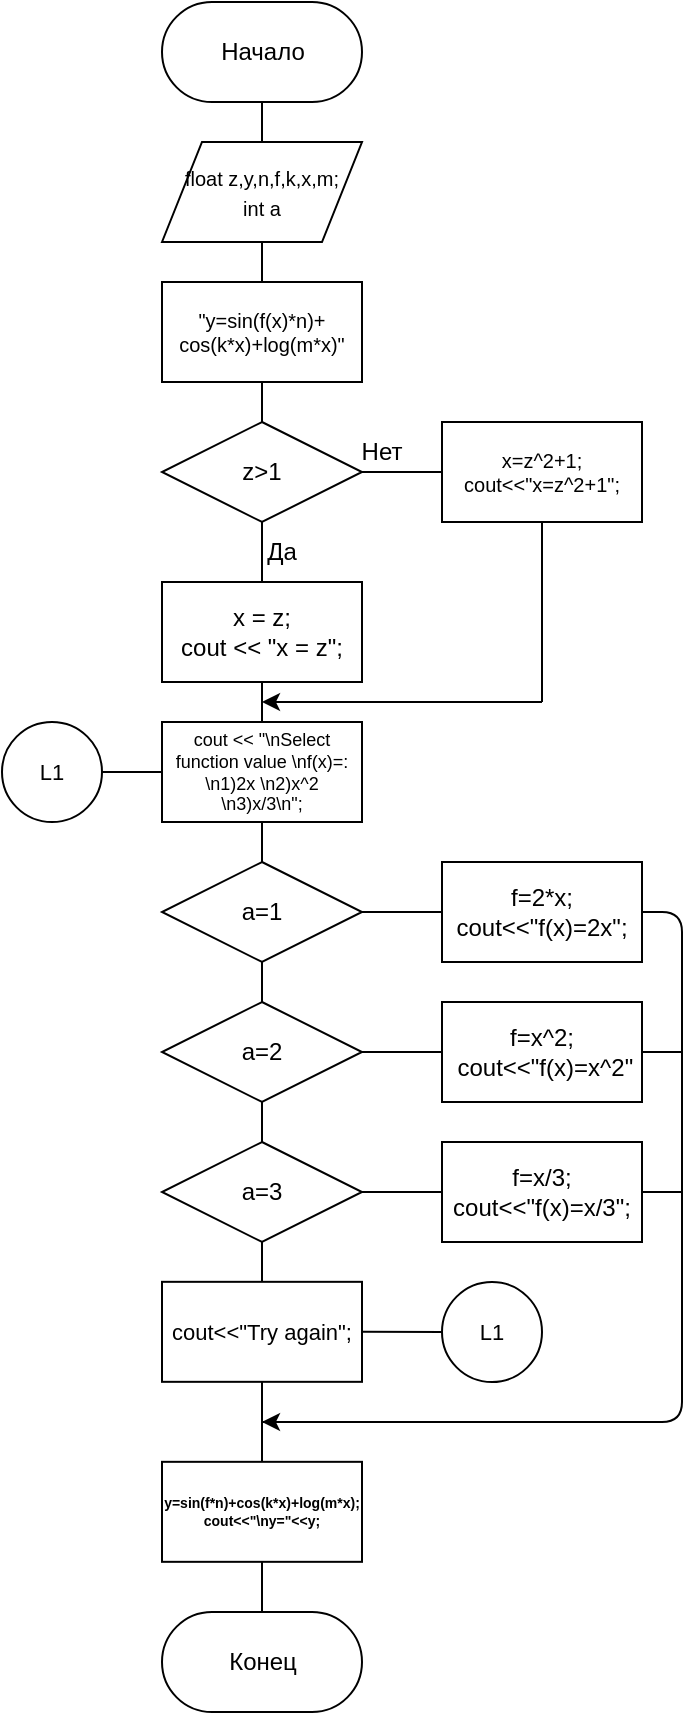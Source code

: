 <mxfile version="12.0.2" type="device" pages="1"><diagram id="5QYs3tWY1SpsX2cMu57A" name="Page-1"><mxGraphModel dx="562" dy="305" grid="1" gridSize="10" guides="1" tooltips="1" connect="1" arrows="1" fold="1" page="1" pageScale="1" pageWidth="827" pageHeight="1169" math="0" shadow="0"><root><mxCell id="0"/><mxCell id="1" parent="0"/><mxCell id="DFHufinMnsBfPSUV-Qn1-1" value="Начало" style="html=1;dashed=0;whitespace=wrap;shape=mxgraph.dfd.start" vertex="1" parent="1"><mxGeometry x="120" y="10" width="100" height="50" as="geometry"/></mxCell><mxCell id="DFHufinMnsBfPSUV-Qn1-3" value="&lt;font style=&quot;font-size: 10px&quot;&gt;float z,y,n,f,k,x,m;&lt;br&gt;int a&lt;/font&gt;" style="shape=parallelogram;perimeter=parallelogramPerimeter;whiteSpace=wrap;html=1;" vertex="1" parent="1"><mxGeometry x="120" y="80" width="100" height="50" as="geometry"/></mxCell><mxCell id="DFHufinMnsBfPSUV-Qn1-5" value="&quot;y=sin(f(x)*n)+&lt;br style=&quot;font-size: 10px;&quot;&gt;cos(k*x)+log(m*x)&quot;" style="rounded=0;whiteSpace=wrap;html=1;fontSize=10;" vertex="1" parent="1"><mxGeometry x="120" y="150" width="100" height="50" as="geometry"/></mxCell><mxCell id="DFHufinMnsBfPSUV-Qn1-8" value="" style="endArrow=none;html=1;entryX=0.5;entryY=0.5;entryDx=0;entryDy=25;entryPerimeter=0;exitX=0.5;exitY=0;exitDx=0;exitDy=0;" edge="1" parent="1" source="DFHufinMnsBfPSUV-Qn1-3" target="DFHufinMnsBfPSUV-Qn1-1"><mxGeometry width="50" height="50" relative="1" as="geometry"><mxPoint x="120" y="270" as="sourcePoint"/><mxPoint x="170" y="220" as="targetPoint"/></mxGeometry></mxCell><mxCell id="DFHufinMnsBfPSUV-Qn1-9" value="" style="endArrow=none;html=1;entryX=0.5;entryY=1;entryDx=0;entryDy=0;" edge="1" parent="1" target="DFHufinMnsBfPSUV-Qn1-3"><mxGeometry width="50" height="50" relative="1" as="geometry"><mxPoint x="170" y="150" as="sourcePoint"/><mxPoint x="170" y="220" as="targetPoint"/></mxGeometry></mxCell><mxCell id="DFHufinMnsBfPSUV-Qn1-11" value="" style="endArrow=none;html=1;entryX=0.5;entryY=1;entryDx=0;entryDy=0;exitX=0.5;exitY=0;exitDx=0;exitDy=0;" edge="1" parent="1" target="DFHufinMnsBfPSUV-Qn1-5"><mxGeometry width="50" height="50" relative="1" as="geometry"><mxPoint x="170" y="220" as="sourcePoint"/><mxPoint x="170" y="290" as="targetPoint"/></mxGeometry></mxCell><mxCell id="DFHufinMnsBfPSUV-Qn1-12" value="z&amp;gt;1" style="rhombus;whiteSpace=wrap;html=1;" vertex="1" parent="1"><mxGeometry x="120" y="220" width="100" height="50" as="geometry"/></mxCell><mxCell id="DFHufinMnsBfPSUV-Qn1-15" value="&lt;div style=&quot;font-size: 7px;&quot;&gt;y=sin(f*n)+cos(k*x)+log(m*x);&lt;/div&gt;&lt;div style=&quot;font-size: 7px;&quot;&gt;cout&amp;lt;&amp;lt;&quot;\ny=&quot;&amp;lt;&amp;lt;y;&lt;/div&gt;" style="rounded=0;whiteSpace=wrap;html=1;fontSize=7;fontStyle=1" vertex="1" parent="1"><mxGeometry x="120" y="739.914" width="100" height="50" as="geometry"/></mxCell><mxCell id="DFHufinMnsBfPSUV-Qn1-16" value="x=z^2+1;&lt;br&gt;cout&amp;lt;&amp;lt;&quot;x=z^2+1&quot;;" style="rounded=0;whiteSpace=wrap;html=1;fontSize=10;" vertex="1" parent="1"><mxGeometry x="260" y="220" width="100" height="50" as="geometry"/></mxCell><mxCell id="DFHufinMnsBfPSUV-Qn1-17" value="" style="endArrow=none;html=1;entryX=0;entryY=0.5;entryDx=0;entryDy=0;exitX=1;exitY=0.5;exitDx=0;exitDy=0;" edge="1" parent="1" source="DFHufinMnsBfPSUV-Qn1-12" target="DFHufinMnsBfPSUV-Qn1-16"><mxGeometry width="50" height="50" relative="1" as="geometry"><mxPoint x="120" y="410" as="sourcePoint"/><mxPoint x="170" y="360" as="targetPoint"/></mxGeometry></mxCell><mxCell id="DFHufinMnsBfPSUV-Qn1-18" value="Нет" style="text;html=1;strokeColor=none;fillColor=none;align=center;verticalAlign=middle;whiteSpace=wrap;rounded=0;" vertex="1" parent="1"><mxGeometry x="210" y="225" width="40" height="20" as="geometry"/></mxCell><mxCell id="DFHufinMnsBfPSUV-Qn1-19" value="&lt;div&gt;x = z;&lt;/div&gt;&lt;div&gt;cout &amp;lt;&amp;lt; &quot;x = z&quot;;&lt;/div&gt;" style="rounded=0;whiteSpace=wrap;html=1;" vertex="1" parent="1"><mxGeometry x="120" y="300" width="100" height="50" as="geometry"/></mxCell><mxCell id="DFHufinMnsBfPSUV-Qn1-20" value="" style="endArrow=none;html=1;fontSize=10;entryX=0.5;entryY=1;entryDx=0;entryDy=0;exitX=0.5;exitY=0;exitDx=0;exitDy=0;" edge="1" parent="1" source="DFHufinMnsBfPSUV-Qn1-19" target="DFHufinMnsBfPSUV-Qn1-12"><mxGeometry width="50" height="50" relative="1" as="geometry"><mxPoint x="120" y="420" as="sourcePoint"/><mxPoint x="170" y="370" as="targetPoint"/></mxGeometry></mxCell><mxCell id="DFHufinMnsBfPSUV-Qn1-21" value="Да" style="text;html=1;strokeColor=none;fillColor=none;align=center;verticalAlign=middle;whiteSpace=wrap;rounded=0;fontSize=12;" vertex="1" parent="1"><mxGeometry x="160" y="275" width="40" height="20" as="geometry"/></mxCell><mxCell id="DFHufinMnsBfPSUV-Qn1-22" value="cout &amp;lt;&amp;lt; &quot;\nSelect function value \nf(x)=: \n1)2x \n2)x^2 \n3)x/3\n&quot;;" style="rounded=0;whiteSpace=wrap;html=1;fontSize=9;" vertex="1" parent="1"><mxGeometry x="120" y="370" width="100" height="50" as="geometry"/></mxCell><mxCell id="DFHufinMnsBfPSUV-Qn1-23" value="" style="endArrow=none;html=1;fontSize=12;entryX=0.5;entryY=1;entryDx=0;entryDy=0;exitX=0.5;exitY=0;exitDx=0;exitDy=0;" edge="1" parent="1" source="DFHufinMnsBfPSUV-Qn1-22" target="DFHufinMnsBfPSUV-Qn1-19"><mxGeometry width="50" height="50" relative="1" as="geometry"><mxPoint x="120" y="490" as="sourcePoint"/><mxPoint x="170" y="440" as="targetPoint"/></mxGeometry></mxCell><mxCell id="DFHufinMnsBfPSUV-Qn1-25" value="" style="endArrow=none;html=1;fontSize=12;entryX=0.5;entryY=1;entryDx=0;entryDy=0;" edge="1" parent="1" target="DFHufinMnsBfPSUV-Qn1-16"><mxGeometry width="50" height="50" relative="1" as="geometry"><mxPoint x="310" y="360" as="sourcePoint"/><mxPoint x="170" y="440" as="targetPoint"/></mxGeometry></mxCell><mxCell id="DFHufinMnsBfPSUV-Qn1-26" value="" style="endArrow=classic;html=1;fontSize=12;" edge="1" parent="1"><mxGeometry width="50" height="50" relative="1" as="geometry"><mxPoint x="310" y="360" as="sourcePoint"/><mxPoint x="170" y="360" as="targetPoint"/></mxGeometry></mxCell><mxCell id="DFHufinMnsBfPSUV-Qn1-27" value="a=1" style="rhombus;whiteSpace=wrap;html=1;" vertex="1" parent="1"><mxGeometry x="120" y="440" width="100" height="50" as="geometry"/></mxCell><mxCell id="DFHufinMnsBfPSUV-Qn1-28" value="" style="endArrow=none;html=1;fontSize=9;entryX=0.5;entryY=1;entryDx=0;entryDy=0;exitX=0.5;exitY=0;exitDx=0;exitDy=0;" edge="1" parent="1" source="DFHufinMnsBfPSUV-Qn1-27" target="DFHufinMnsBfPSUV-Qn1-22"><mxGeometry width="50" height="50" relative="1" as="geometry"><mxPoint x="120" y="560" as="sourcePoint"/><mxPoint x="170" y="510" as="targetPoint"/></mxGeometry></mxCell><mxCell id="DFHufinMnsBfPSUV-Qn1-29" value="f=2*x; &lt;br&gt;cout&amp;lt;&amp;lt;&quot;f(x)=2x&quot;;" style="rounded=0;whiteSpace=wrap;html=1;" vertex="1" parent="1"><mxGeometry x="260" y="440" width="100" height="50" as="geometry"/></mxCell><mxCell id="DFHufinMnsBfPSUV-Qn1-30" value="" style="endArrow=none;html=1;fontSize=9;entryX=0;entryY=0.5;entryDx=0;entryDy=0;exitX=1;exitY=0.5;exitDx=0;exitDy=0;" edge="1" parent="1" source="DFHufinMnsBfPSUV-Qn1-27" target="DFHufinMnsBfPSUV-Qn1-29"><mxGeometry width="50" height="50" relative="1" as="geometry"><mxPoint x="120" y="560" as="sourcePoint"/><mxPoint x="170" y="510" as="targetPoint"/></mxGeometry></mxCell><mxCell id="DFHufinMnsBfPSUV-Qn1-31" value="a=2" style="rhombus;whiteSpace=wrap;html=1;" vertex="1" parent="1"><mxGeometry x="120" y="510" width="100" height="50" as="geometry"/></mxCell><mxCell id="DFHufinMnsBfPSUV-Qn1-32" value="a=3" style="rhombus;whiteSpace=wrap;html=1;" vertex="1" parent="1"><mxGeometry x="120" y="580" width="100" height="50" as="geometry"/></mxCell><mxCell id="DFHufinMnsBfPSUV-Qn1-33" value="" style="endArrow=none;html=1;fontSize=9;entryX=0.5;entryY=1;entryDx=0;entryDy=0;exitX=0.5;exitY=0;exitDx=0;exitDy=0;" edge="1" parent="1" source="DFHufinMnsBfPSUV-Qn1-31" target="DFHufinMnsBfPSUV-Qn1-27"><mxGeometry width="50" height="50" relative="1" as="geometry"><mxPoint x="120" y="700" as="sourcePoint"/><mxPoint x="170" y="650" as="targetPoint"/></mxGeometry></mxCell><mxCell id="DFHufinMnsBfPSUV-Qn1-36" value="" style="endArrow=none;html=1;fontSize=9;entryX=0.5;entryY=1;entryDx=0;entryDy=0;exitX=0.5;exitY=0;exitDx=0;exitDy=0;" edge="1" parent="1" source="DFHufinMnsBfPSUV-Qn1-32" target="DFHufinMnsBfPSUV-Qn1-31"><mxGeometry width="50" height="50" relative="1" as="geometry"><mxPoint x="180" y="520" as="sourcePoint"/><mxPoint x="180" y="500" as="targetPoint"/></mxGeometry></mxCell><mxCell id="DFHufinMnsBfPSUV-Qn1-37" value="f=x/3; &lt;br&gt;cout&amp;lt;&amp;lt;&quot;f(x)=x/3&quot;;" style="rounded=0;whiteSpace=wrap;html=1;" vertex="1" parent="1"><mxGeometry x="260" y="580" width="100" height="50" as="geometry"/></mxCell><mxCell id="DFHufinMnsBfPSUV-Qn1-38" value="f=x^2;&lt;br&gt;&amp;nbsp;cout&amp;lt;&amp;lt;&quot;f(x)=x^2&quot;" style="rounded=0;whiteSpace=wrap;html=1;" vertex="1" parent="1"><mxGeometry x="260" y="510" width="100" height="50" as="geometry"/></mxCell><mxCell id="DFHufinMnsBfPSUV-Qn1-39" value="" style="endArrow=none;html=1;fontSize=9;entryX=1;entryY=0.5;entryDx=0;entryDy=0;exitX=0;exitY=0.5;exitDx=0;exitDy=0;" edge="1" parent="1" source="DFHufinMnsBfPSUV-Qn1-38" target="DFHufinMnsBfPSUV-Qn1-31"><mxGeometry width="50" height="50" relative="1" as="geometry"><mxPoint x="120" y="710" as="sourcePoint"/><mxPoint x="170" y="660" as="targetPoint"/></mxGeometry></mxCell><mxCell id="DFHufinMnsBfPSUV-Qn1-40" value="" style="endArrow=none;html=1;fontSize=9;entryX=0;entryY=0.5;entryDx=0;entryDy=0;exitX=1;exitY=0.5;exitDx=0;exitDy=0;" edge="1" parent="1" source="DFHufinMnsBfPSUV-Qn1-32" target="DFHufinMnsBfPSUV-Qn1-37"><mxGeometry width="50" height="50" relative="1" as="geometry"><mxPoint x="120" y="710" as="sourcePoint"/><mxPoint x="170" y="660" as="targetPoint"/></mxGeometry></mxCell><mxCell id="DFHufinMnsBfPSUV-Qn1-41" value="cout&amp;lt;&amp;lt;&quot;Try again&quot;;" style="rounded=0;whiteSpace=wrap;html=1;fontSize=11;" vertex="1" parent="1"><mxGeometry x="120" y="649.914" width="100" height="50" as="geometry"/></mxCell><mxCell id="DFHufinMnsBfPSUV-Qn1-42" value="" style="endArrow=none;html=1;fontSize=9;entryX=0.5;entryY=1;entryDx=0;entryDy=0;exitX=0.5;exitY=0;exitDx=0;exitDy=0;" edge="1" parent="1" source="DFHufinMnsBfPSUV-Qn1-41" target="DFHufinMnsBfPSUV-Qn1-32"><mxGeometry width="50" height="50" relative="1" as="geometry"><mxPoint x="120" y="770" as="sourcePoint"/><mxPoint x="170" y="720" as="targetPoint"/></mxGeometry></mxCell><mxCell id="DFHufinMnsBfPSUV-Qn1-43" value="" style="endArrow=none;html=1;fontSize=11;entryX=0.5;entryY=1;entryDx=0;entryDy=0;exitX=0.5;exitY=0;exitDx=0;exitDy=0;" edge="1" parent="1" source="DFHufinMnsBfPSUV-Qn1-15" target="DFHufinMnsBfPSUV-Qn1-41"><mxGeometry width="50" height="50" relative="1" as="geometry"><mxPoint x="170" y="720" as="sourcePoint"/><mxPoint x="170" y="720" as="targetPoint"/></mxGeometry></mxCell><mxCell id="DFHufinMnsBfPSUV-Qn1-44" value="" style="endArrow=none;html=1;fontSize=11;entryX=1;entryY=0.5;entryDx=0;entryDy=0;edgeStyle=elbowEdgeStyle;" edge="1" parent="1" target="DFHufinMnsBfPSUV-Qn1-29"><mxGeometry width="50" height="50" relative="1" as="geometry"><mxPoint x="170" y="720" as="sourcePoint"/><mxPoint x="170" y="740" as="targetPoint"/><Array as="points"><mxPoint x="380" y="650"/></Array></mxGeometry></mxCell><mxCell id="DFHufinMnsBfPSUV-Qn1-47" value="" style="endArrow=none;html=1;fontSize=11;exitX=1;exitY=0.5;exitDx=0;exitDy=0;" edge="1" parent="1" source="DFHufinMnsBfPSUV-Qn1-38"><mxGeometry width="50" height="50" relative="1" as="geometry"><mxPoint x="120" y="790" as="sourcePoint"/><mxPoint x="380" y="535" as="targetPoint"/></mxGeometry></mxCell><mxCell id="DFHufinMnsBfPSUV-Qn1-48" value="" style="endArrow=none;html=1;fontSize=11;exitX=1;exitY=0.5;exitDx=0;exitDy=0;" edge="1" parent="1" source="DFHufinMnsBfPSUV-Qn1-37"><mxGeometry width="50" height="50" relative="1" as="geometry"><mxPoint x="370" y="545" as="sourcePoint"/><mxPoint x="380" y="605" as="targetPoint"/></mxGeometry></mxCell><mxCell id="DFHufinMnsBfPSUV-Qn1-49" value="" style="endArrow=classic;html=1;fontSize=11;" edge="1" parent="1"><mxGeometry width="50" height="50" relative="1" as="geometry"><mxPoint x="370" y="720" as="sourcePoint"/><mxPoint x="170" y="720" as="targetPoint"/></mxGeometry></mxCell><mxCell id="DFHufinMnsBfPSUV-Qn1-50" value="L1" style="ellipse;whiteSpace=wrap;html=1;aspect=fixed;fontSize=11;" vertex="1" parent="1"><mxGeometry x="260" y="650" width="50" height="50" as="geometry"/></mxCell><mxCell id="DFHufinMnsBfPSUV-Qn1-51" value="" style="endArrow=none;html=1;fontSize=11;entryX=0;entryY=0.5;entryDx=0;entryDy=0;exitX=1;exitY=0.5;exitDx=0;exitDy=0;" edge="1" parent="1" source="DFHufinMnsBfPSUV-Qn1-41" target="DFHufinMnsBfPSUV-Qn1-50"><mxGeometry width="50" height="50" relative="1" as="geometry"><mxPoint x="120" y="800" as="sourcePoint"/><mxPoint x="170" y="750" as="targetPoint"/></mxGeometry></mxCell><mxCell id="DFHufinMnsBfPSUV-Qn1-52" value="L1" style="ellipse;whiteSpace=wrap;html=1;aspect=fixed;fontSize=11;" vertex="1" parent="1"><mxGeometry x="40" y="370" width="50" height="50" as="geometry"/></mxCell><mxCell id="DFHufinMnsBfPSUV-Qn1-53" value="" style="endArrow=none;html=1;fontSize=11;entryX=0;entryY=0.5;entryDx=0;entryDy=0;exitX=1;exitY=0.5;exitDx=0;exitDy=0;" edge="1" parent="1" source="DFHufinMnsBfPSUV-Qn1-52" target="DFHufinMnsBfPSUV-Qn1-22"><mxGeometry width="50" height="50" relative="1" as="geometry"><mxPoint x="50" y="600" as="sourcePoint"/><mxPoint x="100" y="550" as="targetPoint"/></mxGeometry></mxCell><mxCell id="DFHufinMnsBfPSUV-Qn1-54" value="Конец" style="html=1;dashed=0;whitespace=wrap;shape=mxgraph.dfd.start" vertex="1" parent="1"><mxGeometry x="120" y="815" width="100" height="50" as="geometry"/></mxCell><mxCell id="DFHufinMnsBfPSUV-Qn1-55" value="" style="endArrow=none;html=1;fontSize=7;entryX=0.5;entryY=1;entryDx=0;entryDy=0;exitX=0.5;exitY=0.5;exitDx=0;exitDy=-25;exitPerimeter=0;" edge="1" parent="1" source="DFHufinMnsBfPSUV-Qn1-54" target="DFHufinMnsBfPSUV-Qn1-15"><mxGeometry width="50" height="50" relative="1" as="geometry"><mxPoint x="40" y="940" as="sourcePoint"/><mxPoint x="90" y="890" as="targetPoint"/></mxGeometry></mxCell></root></mxGraphModel></diagram></mxfile>